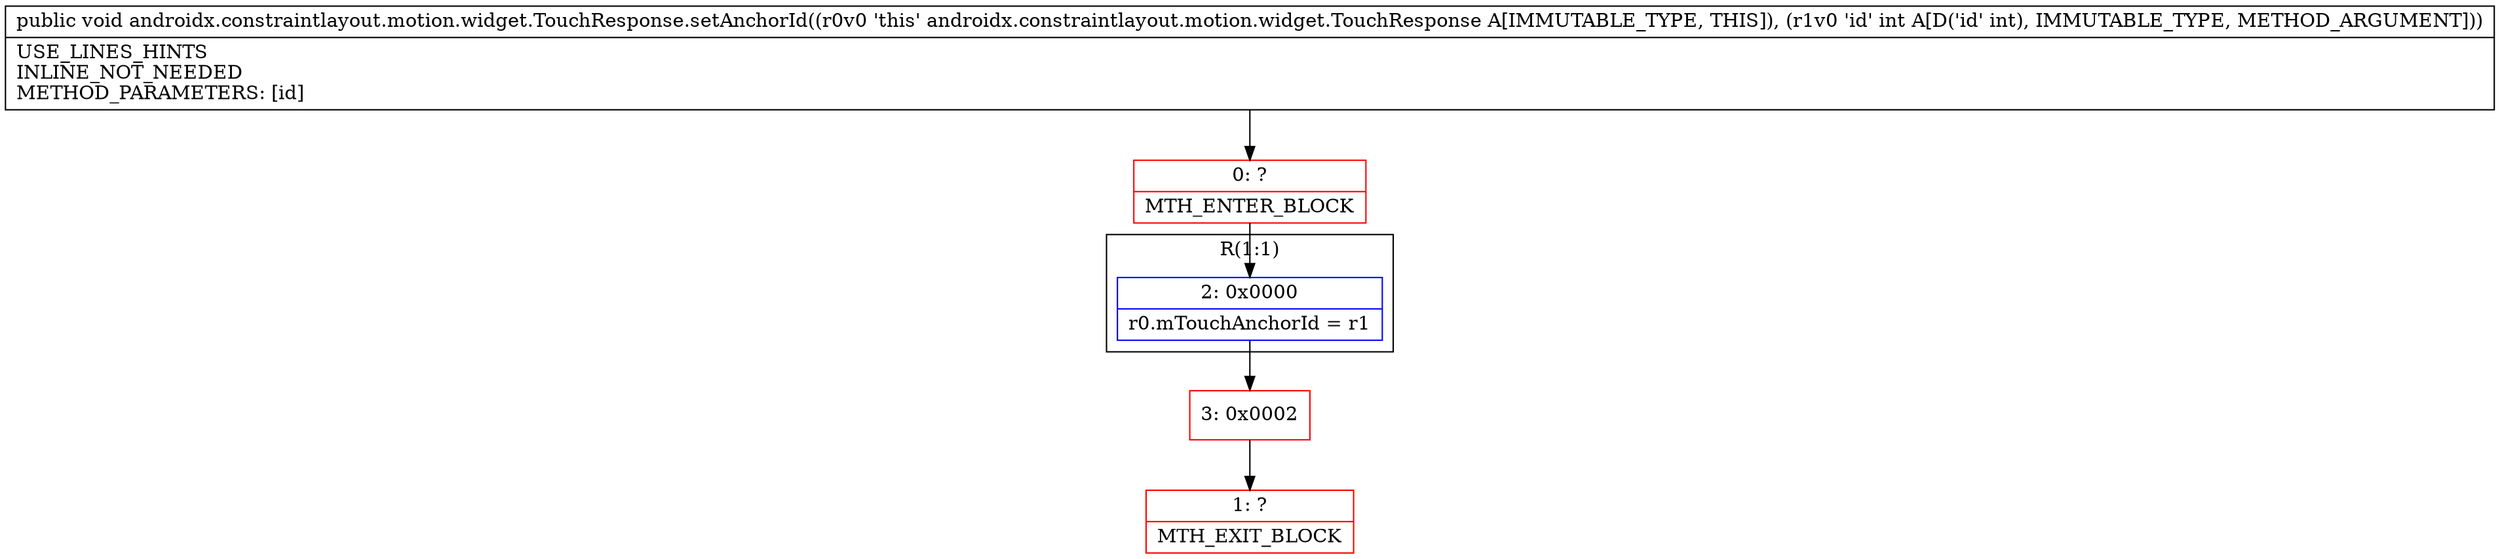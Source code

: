 digraph "CFG forandroidx.constraintlayout.motion.widget.TouchResponse.setAnchorId(I)V" {
subgraph cluster_Region_292516438 {
label = "R(1:1)";
node [shape=record,color=blue];
Node_2 [shape=record,label="{2\:\ 0x0000|r0.mTouchAnchorId = r1\l}"];
}
Node_0 [shape=record,color=red,label="{0\:\ ?|MTH_ENTER_BLOCK\l}"];
Node_3 [shape=record,color=red,label="{3\:\ 0x0002}"];
Node_1 [shape=record,color=red,label="{1\:\ ?|MTH_EXIT_BLOCK\l}"];
MethodNode[shape=record,label="{public void androidx.constraintlayout.motion.widget.TouchResponse.setAnchorId((r0v0 'this' androidx.constraintlayout.motion.widget.TouchResponse A[IMMUTABLE_TYPE, THIS]), (r1v0 'id' int A[D('id' int), IMMUTABLE_TYPE, METHOD_ARGUMENT]))  | USE_LINES_HINTS\lINLINE_NOT_NEEDED\lMETHOD_PARAMETERS: [id]\l}"];
MethodNode -> Node_0;Node_2 -> Node_3;
Node_0 -> Node_2;
Node_3 -> Node_1;
}

